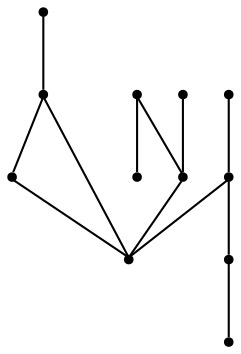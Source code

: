 graph {
  node [shape=point,comment="{\"directed\":false,\"doi\":\"10.1007/978-3-540-70904-6_8\",\"figure\":\"3 (3)\"}"]

  v0 [pos="1369.3495321584303,469.7454770406088"]
  v1 [pos="1243.263558321221,466.25699996948254"]
  v2 [pos="1344.2761082848838,630.904801686605"]
  v3 [pos="1297.7122138444768,340.8247311909994"]
  v4 [pos="1405.1666015624999,353.35906346639"]
  v5 [pos="1295.9202443677327,240.54861068725597"]
  v6 [pos="1179.2370230741278,284.7757021586101"]
  v7 [pos="1107.8695812136627,482.28305180867517"]
  v8 [pos="1206.3712754360465,630.904801686605"]
  v9 [pos="1045.1850517805233,537.7923647562664"]
  v10 [pos="1046.9770212572673,652.3903210957847"]
  v11 [pos="1038.0212436409884,328.287156422933"]

  v0 -- v1 [id="-1",pos="1369.3495321584303,469.7454770406088 1243.263558321221,466.25699996948254 1243.263558321221,466.25699996948254 1243.263558321221,466.25699996948254"]
  v11 -- v7 [id="-2",pos="1038.0212436409884,328.287156422933 1107.8695812136627,482.28305180867517 1107.8695812136627,482.28305180867517 1107.8695812136627,482.28305180867517"]
  v9 -- v10 [id="-3",pos="1045.1850517805233,537.7923647562664 1046.9770212572673,652.3903210957847 1046.9770212572673,652.3903210957847 1046.9770212572673,652.3903210957847"]
  v2 -- v1 [id="-4",pos="1344.2761082848838,630.904801686605 1365.262245639535,474.6038754781088 1365.262245639535,474.6038754781088 1365.262245639535,474.6038754781088 1241.6893531976743,471.0246721903484 1241.6893531976743,471.0246721903484 1241.6893531976743,471.0246721903484 1243.263558321221,466.25699996948254 1243.263558321221,466.25699996948254 1243.263558321221,466.25699996948254"]
  v7 -- v1 [id="-5",pos="1107.8695812136627,482.28305180867517 1243.263558321221,466.25699996948254 1243.263558321221,466.25699996948254 1243.263558321221,466.25699996948254"]
  v2 -- v0 [id="-6",pos="1344.2761082848838,630.904801686605 1369.3495321584303,469.7454770406088 1369.3495321584303,469.7454770406088 1369.3495321584303,469.7454770406088"]
  v3 -- v4 [id="-8",pos="1297.7122138444768,340.8247311909994 1405.1666015624999,353.35906346639 1405.1666015624999,353.35906346639 1405.1666015624999,353.35906346639"]
  v5 -- v6 [id="-9",pos="1295.9202443677327,240.54861068725597 1179.2370230741278,284.7757021586101 1179.2370230741278,284.7757021586101 1179.2370230741278,284.7757021586101"]
  v7 -- v9 [id="-12",pos="1107.8695812136627,482.28305180867517 1045.1850517805233,537.7923647562664 1045.1850517805233,537.7923647562664 1045.1850517805233,537.7923647562664"]
  v6 -- v1 [id="-13",pos="1179.2370230741278,284.7757021586101 1243.263558321221,466.25699996948254 1243.263558321221,466.25699996948254 1243.263558321221,466.25699996948254"]
  v8 -- v2 [id="-16",pos="1206.3712754360465,630.904801686605 1344.2761082848838,630.904801686605 1344.2761082848838,630.904801686605 1344.2761082848838,630.904801686605"]
  v3 -- v6 [id="-15",pos="1297.7122138444768,340.8247311909994 1179.2370230741278,284.7757021586101 1179.2370230741278,284.7757021586101 1179.2370230741278,284.7757021586101"]
}